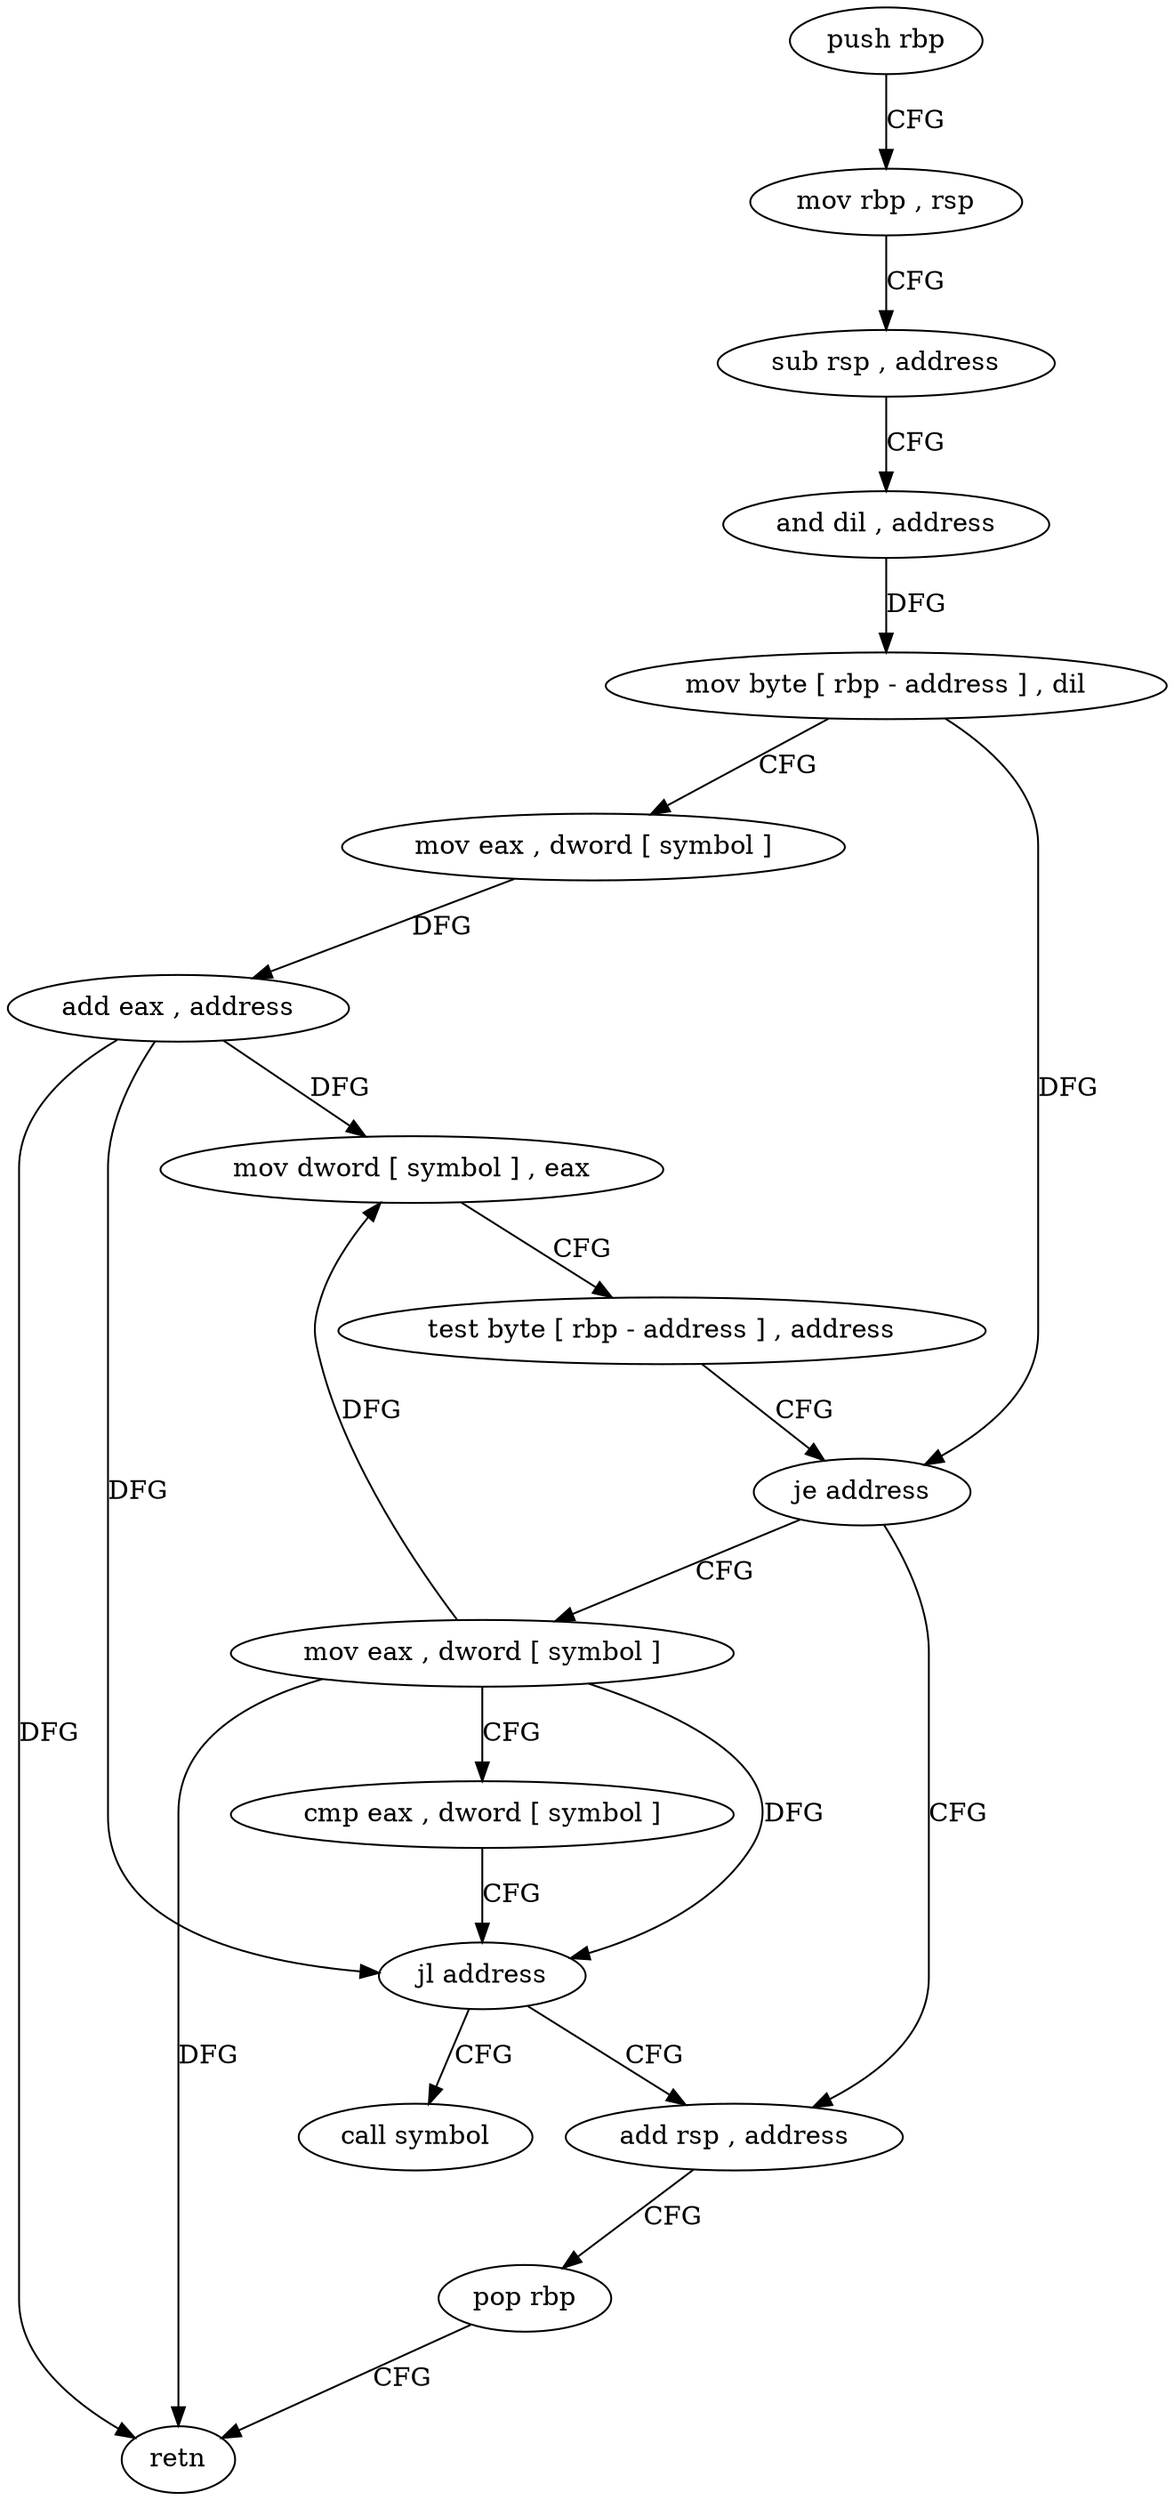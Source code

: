 digraph "func" {
"4202944" [label = "push rbp" ]
"4202945" [label = "mov rbp , rsp" ]
"4202948" [label = "sub rsp , address" ]
"4202952" [label = "and dil , address" ]
"4202956" [label = "mov byte [ rbp - address ] , dil" ]
"4202960" [label = "mov eax , dword [ symbol ]" ]
"4202967" [label = "add eax , address" ]
"4202970" [label = "mov dword [ symbol ] , eax" ]
"4202977" [label = "test byte [ rbp - address ] , address" ]
"4202981" [label = "je address" ]
"4203012" [label = "add rsp , address" ]
"4202987" [label = "mov eax , dword [ symbol ]" ]
"4203016" [label = "pop rbp" ]
"4203017" [label = "retn" ]
"4202994" [label = "cmp eax , dword [ symbol ]" ]
"4203001" [label = "jl address" ]
"4203007" [label = "call symbol" ]
"4202944" -> "4202945" [ label = "CFG" ]
"4202945" -> "4202948" [ label = "CFG" ]
"4202948" -> "4202952" [ label = "CFG" ]
"4202952" -> "4202956" [ label = "DFG" ]
"4202956" -> "4202960" [ label = "CFG" ]
"4202956" -> "4202981" [ label = "DFG" ]
"4202960" -> "4202967" [ label = "DFG" ]
"4202967" -> "4202970" [ label = "DFG" ]
"4202967" -> "4203017" [ label = "DFG" ]
"4202967" -> "4203001" [ label = "DFG" ]
"4202970" -> "4202977" [ label = "CFG" ]
"4202977" -> "4202981" [ label = "CFG" ]
"4202981" -> "4203012" [ label = "CFG" ]
"4202981" -> "4202987" [ label = "CFG" ]
"4203012" -> "4203016" [ label = "CFG" ]
"4202987" -> "4202994" [ label = "CFG" ]
"4202987" -> "4202970" [ label = "DFG" ]
"4202987" -> "4203017" [ label = "DFG" ]
"4202987" -> "4203001" [ label = "DFG" ]
"4203016" -> "4203017" [ label = "CFG" ]
"4202994" -> "4203001" [ label = "CFG" ]
"4203001" -> "4203012" [ label = "CFG" ]
"4203001" -> "4203007" [ label = "CFG" ]
}
